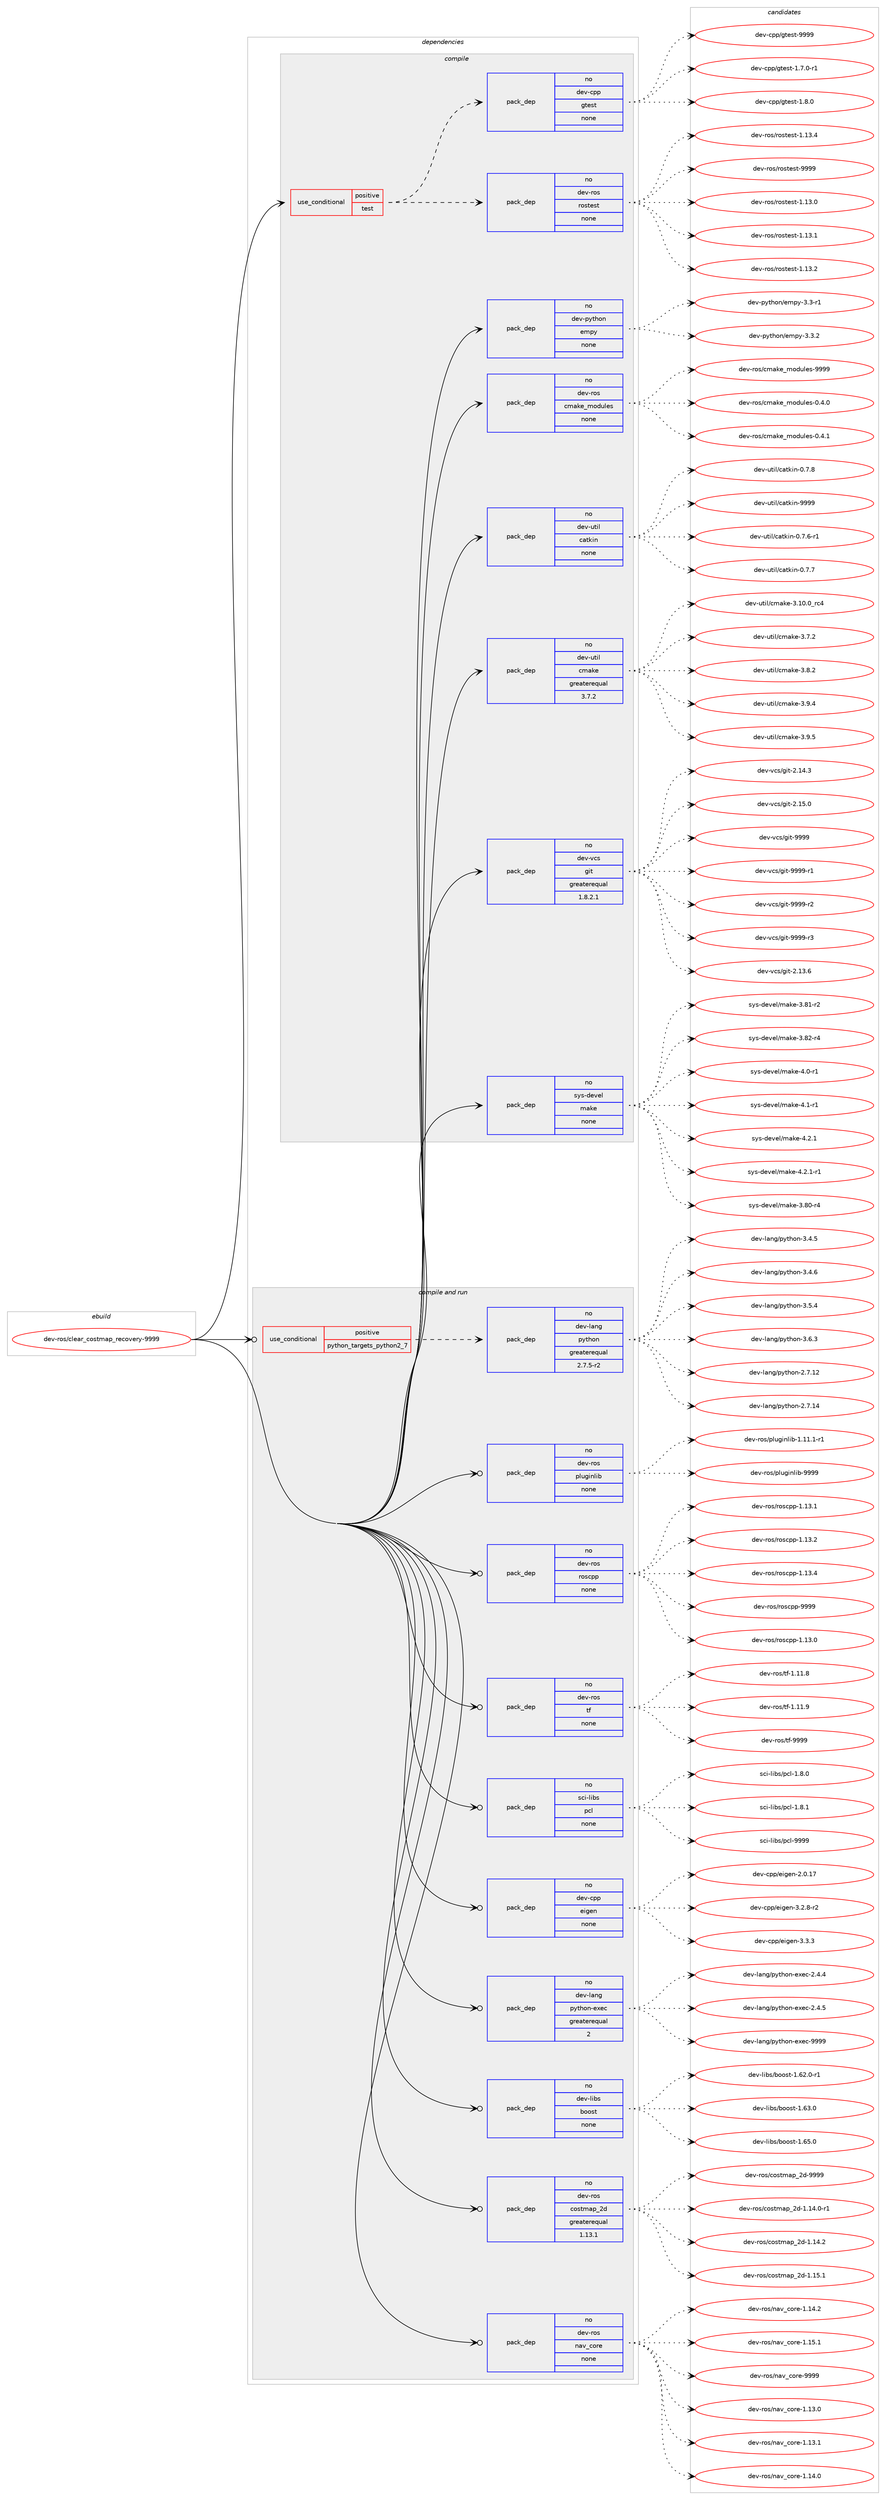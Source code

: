 digraph prolog {

# *************
# Graph options
# *************

newrank=true;
concentrate=true;
compound=true;
graph [rankdir=LR,fontname=Helvetica,fontsize=10,ranksep=1.5];#, ranksep=2.5, nodesep=0.2];
edge  [arrowhead=vee];
node  [fontname=Helvetica,fontsize=10];

# **********
# The ebuild
# **********

subgraph cluster_leftcol {
color=gray;
rank=same;
label=<<i>ebuild</i>>;
id [label="dev-ros/clear_costmap_recovery-9999", color=red, width=4, href="../dev-ros/clear_costmap_recovery-9999.svg"];
}

# ****************
# The dependencies
# ****************

subgraph cluster_midcol {
color=gray;
label=<<i>dependencies</i>>;
subgraph cluster_compile {
fillcolor="#eeeeee";
style=filled;
label=<<i>compile</i>>;
subgraph cond44928 {
dependency198737 [label=<<TABLE BORDER="0" CELLBORDER="1" CELLSPACING="0" CELLPADDING="4"><TR><TD ROWSPAN="3" CELLPADDING="10">use_conditional</TD></TR><TR><TD>positive</TD></TR><TR><TD>test</TD></TR></TABLE>>, shape=none, color=red];
subgraph pack149822 {
dependency198738 [label=<<TABLE BORDER="0" CELLBORDER="1" CELLSPACING="0" CELLPADDING="4" WIDTH="220"><TR><TD ROWSPAN="6" CELLPADDING="30">pack_dep</TD></TR><TR><TD WIDTH="110">no</TD></TR><TR><TD>dev-ros</TD></TR><TR><TD>rostest</TD></TR><TR><TD>none</TD></TR><TR><TD></TD></TR></TABLE>>, shape=none, color=blue];
}
dependency198737:e -> dependency198738:w [weight=20,style="dashed",arrowhead="vee"];
subgraph pack149823 {
dependency198739 [label=<<TABLE BORDER="0" CELLBORDER="1" CELLSPACING="0" CELLPADDING="4" WIDTH="220"><TR><TD ROWSPAN="6" CELLPADDING="30">pack_dep</TD></TR><TR><TD WIDTH="110">no</TD></TR><TR><TD>dev-cpp</TD></TR><TR><TD>gtest</TD></TR><TR><TD>none</TD></TR><TR><TD></TD></TR></TABLE>>, shape=none, color=blue];
}
dependency198737:e -> dependency198739:w [weight=20,style="dashed",arrowhead="vee"];
}
id:e -> dependency198737:w [weight=20,style="solid",arrowhead="vee"];
subgraph pack149824 {
dependency198740 [label=<<TABLE BORDER="0" CELLBORDER="1" CELLSPACING="0" CELLPADDING="4" WIDTH="220"><TR><TD ROWSPAN="6" CELLPADDING="30">pack_dep</TD></TR><TR><TD WIDTH="110">no</TD></TR><TR><TD>dev-python</TD></TR><TR><TD>empy</TD></TR><TR><TD>none</TD></TR><TR><TD></TD></TR></TABLE>>, shape=none, color=blue];
}
id:e -> dependency198740:w [weight=20,style="solid",arrowhead="vee"];
subgraph pack149825 {
dependency198741 [label=<<TABLE BORDER="0" CELLBORDER="1" CELLSPACING="0" CELLPADDING="4" WIDTH="220"><TR><TD ROWSPAN="6" CELLPADDING="30">pack_dep</TD></TR><TR><TD WIDTH="110">no</TD></TR><TR><TD>dev-ros</TD></TR><TR><TD>cmake_modules</TD></TR><TR><TD>none</TD></TR><TR><TD></TD></TR></TABLE>>, shape=none, color=blue];
}
id:e -> dependency198741:w [weight=20,style="solid",arrowhead="vee"];
subgraph pack149826 {
dependency198742 [label=<<TABLE BORDER="0" CELLBORDER="1" CELLSPACING="0" CELLPADDING="4" WIDTH="220"><TR><TD ROWSPAN="6" CELLPADDING="30">pack_dep</TD></TR><TR><TD WIDTH="110">no</TD></TR><TR><TD>dev-util</TD></TR><TR><TD>catkin</TD></TR><TR><TD>none</TD></TR><TR><TD></TD></TR></TABLE>>, shape=none, color=blue];
}
id:e -> dependency198742:w [weight=20,style="solid",arrowhead="vee"];
subgraph pack149827 {
dependency198743 [label=<<TABLE BORDER="0" CELLBORDER="1" CELLSPACING="0" CELLPADDING="4" WIDTH="220"><TR><TD ROWSPAN="6" CELLPADDING="30">pack_dep</TD></TR><TR><TD WIDTH="110">no</TD></TR><TR><TD>dev-util</TD></TR><TR><TD>cmake</TD></TR><TR><TD>greaterequal</TD></TR><TR><TD>3.7.2</TD></TR></TABLE>>, shape=none, color=blue];
}
id:e -> dependency198743:w [weight=20,style="solid",arrowhead="vee"];
subgraph pack149828 {
dependency198744 [label=<<TABLE BORDER="0" CELLBORDER="1" CELLSPACING="0" CELLPADDING="4" WIDTH="220"><TR><TD ROWSPAN="6" CELLPADDING="30">pack_dep</TD></TR><TR><TD WIDTH="110">no</TD></TR><TR><TD>dev-vcs</TD></TR><TR><TD>git</TD></TR><TR><TD>greaterequal</TD></TR><TR><TD>1.8.2.1</TD></TR></TABLE>>, shape=none, color=blue];
}
id:e -> dependency198744:w [weight=20,style="solid",arrowhead="vee"];
subgraph pack149829 {
dependency198745 [label=<<TABLE BORDER="0" CELLBORDER="1" CELLSPACING="0" CELLPADDING="4" WIDTH="220"><TR><TD ROWSPAN="6" CELLPADDING="30">pack_dep</TD></TR><TR><TD WIDTH="110">no</TD></TR><TR><TD>sys-devel</TD></TR><TR><TD>make</TD></TR><TR><TD>none</TD></TR><TR><TD></TD></TR></TABLE>>, shape=none, color=blue];
}
id:e -> dependency198745:w [weight=20,style="solid",arrowhead="vee"];
}
subgraph cluster_compileandrun {
fillcolor="#eeeeee";
style=filled;
label=<<i>compile and run</i>>;
subgraph cond44929 {
dependency198746 [label=<<TABLE BORDER="0" CELLBORDER="1" CELLSPACING="0" CELLPADDING="4"><TR><TD ROWSPAN="3" CELLPADDING="10">use_conditional</TD></TR><TR><TD>positive</TD></TR><TR><TD>python_targets_python2_7</TD></TR></TABLE>>, shape=none, color=red];
subgraph pack149830 {
dependency198747 [label=<<TABLE BORDER="0" CELLBORDER="1" CELLSPACING="0" CELLPADDING="4" WIDTH="220"><TR><TD ROWSPAN="6" CELLPADDING="30">pack_dep</TD></TR><TR><TD WIDTH="110">no</TD></TR><TR><TD>dev-lang</TD></TR><TR><TD>python</TD></TR><TR><TD>greaterequal</TD></TR><TR><TD>2.7.5-r2</TD></TR></TABLE>>, shape=none, color=blue];
}
dependency198746:e -> dependency198747:w [weight=20,style="dashed",arrowhead="vee"];
}
id:e -> dependency198746:w [weight=20,style="solid",arrowhead="odotvee"];
subgraph pack149831 {
dependency198748 [label=<<TABLE BORDER="0" CELLBORDER="1" CELLSPACING="0" CELLPADDING="4" WIDTH="220"><TR><TD ROWSPAN="6" CELLPADDING="30">pack_dep</TD></TR><TR><TD WIDTH="110">no</TD></TR><TR><TD>dev-cpp</TD></TR><TR><TD>eigen</TD></TR><TR><TD>none</TD></TR><TR><TD></TD></TR></TABLE>>, shape=none, color=blue];
}
id:e -> dependency198748:w [weight=20,style="solid",arrowhead="odotvee"];
subgraph pack149832 {
dependency198749 [label=<<TABLE BORDER="0" CELLBORDER="1" CELLSPACING="0" CELLPADDING="4" WIDTH="220"><TR><TD ROWSPAN="6" CELLPADDING="30">pack_dep</TD></TR><TR><TD WIDTH="110">no</TD></TR><TR><TD>dev-lang</TD></TR><TR><TD>python-exec</TD></TR><TR><TD>greaterequal</TD></TR><TR><TD>2</TD></TR></TABLE>>, shape=none, color=blue];
}
id:e -> dependency198749:w [weight=20,style="solid",arrowhead="odotvee"];
subgraph pack149833 {
dependency198750 [label=<<TABLE BORDER="0" CELLBORDER="1" CELLSPACING="0" CELLPADDING="4" WIDTH="220"><TR><TD ROWSPAN="6" CELLPADDING="30">pack_dep</TD></TR><TR><TD WIDTH="110">no</TD></TR><TR><TD>dev-libs</TD></TR><TR><TD>boost</TD></TR><TR><TD>none</TD></TR><TR><TD></TD></TR></TABLE>>, shape=none, color=blue];
}
id:e -> dependency198750:w [weight=20,style="solid",arrowhead="odotvee"];
subgraph pack149834 {
dependency198751 [label=<<TABLE BORDER="0" CELLBORDER="1" CELLSPACING="0" CELLPADDING="4" WIDTH="220"><TR><TD ROWSPAN="6" CELLPADDING="30">pack_dep</TD></TR><TR><TD WIDTH="110">no</TD></TR><TR><TD>dev-ros</TD></TR><TR><TD>costmap_2d</TD></TR><TR><TD>greaterequal</TD></TR><TR><TD>1.13.1</TD></TR></TABLE>>, shape=none, color=blue];
}
id:e -> dependency198751:w [weight=20,style="solid",arrowhead="odotvee"];
subgraph pack149835 {
dependency198752 [label=<<TABLE BORDER="0" CELLBORDER="1" CELLSPACING="0" CELLPADDING="4" WIDTH="220"><TR><TD ROWSPAN="6" CELLPADDING="30">pack_dep</TD></TR><TR><TD WIDTH="110">no</TD></TR><TR><TD>dev-ros</TD></TR><TR><TD>nav_core</TD></TR><TR><TD>none</TD></TR><TR><TD></TD></TR></TABLE>>, shape=none, color=blue];
}
id:e -> dependency198752:w [weight=20,style="solid",arrowhead="odotvee"];
subgraph pack149836 {
dependency198753 [label=<<TABLE BORDER="0" CELLBORDER="1" CELLSPACING="0" CELLPADDING="4" WIDTH="220"><TR><TD ROWSPAN="6" CELLPADDING="30">pack_dep</TD></TR><TR><TD WIDTH="110">no</TD></TR><TR><TD>dev-ros</TD></TR><TR><TD>pluginlib</TD></TR><TR><TD>none</TD></TR><TR><TD></TD></TR></TABLE>>, shape=none, color=blue];
}
id:e -> dependency198753:w [weight=20,style="solid",arrowhead="odotvee"];
subgraph pack149837 {
dependency198754 [label=<<TABLE BORDER="0" CELLBORDER="1" CELLSPACING="0" CELLPADDING="4" WIDTH="220"><TR><TD ROWSPAN="6" CELLPADDING="30">pack_dep</TD></TR><TR><TD WIDTH="110">no</TD></TR><TR><TD>dev-ros</TD></TR><TR><TD>roscpp</TD></TR><TR><TD>none</TD></TR><TR><TD></TD></TR></TABLE>>, shape=none, color=blue];
}
id:e -> dependency198754:w [weight=20,style="solid",arrowhead="odotvee"];
subgraph pack149838 {
dependency198755 [label=<<TABLE BORDER="0" CELLBORDER="1" CELLSPACING="0" CELLPADDING="4" WIDTH="220"><TR><TD ROWSPAN="6" CELLPADDING="30">pack_dep</TD></TR><TR><TD WIDTH="110">no</TD></TR><TR><TD>dev-ros</TD></TR><TR><TD>tf</TD></TR><TR><TD>none</TD></TR><TR><TD></TD></TR></TABLE>>, shape=none, color=blue];
}
id:e -> dependency198755:w [weight=20,style="solid",arrowhead="odotvee"];
subgraph pack149839 {
dependency198756 [label=<<TABLE BORDER="0" CELLBORDER="1" CELLSPACING="0" CELLPADDING="4" WIDTH="220"><TR><TD ROWSPAN="6" CELLPADDING="30">pack_dep</TD></TR><TR><TD WIDTH="110">no</TD></TR><TR><TD>sci-libs</TD></TR><TR><TD>pcl</TD></TR><TR><TD>none</TD></TR><TR><TD></TD></TR></TABLE>>, shape=none, color=blue];
}
id:e -> dependency198756:w [weight=20,style="solid",arrowhead="odotvee"];
}
subgraph cluster_run {
fillcolor="#eeeeee";
style=filled;
label=<<i>run</i>>;
}
}

# **************
# The candidates
# **************

subgraph cluster_choices {
rank=same;
color=gray;
label=<<i>candidates</i>>;

subgraph choice149822 {
color=black;
nodesep=1;
choice100101118451141111154711411111511610111511645494649514648 [label="dev-ros/rostest-1.13.0", color=red, width=4,href="../dev-ros/rostest-1.13.0.svg"];
choice100101118451141111154711411111511610111511645494649514649 [label="dev-ros/rostest-1.13.1", color=red, width=4,href="../dev-ros/rostest-1.13.1.svg"];
choice100101118451141111154711411111511610111511645494649514650 [label="dev-ros/rostest-1.13.2", color=red, width=4,href="../dev-ros/rostest-1.13.2.svg"];
choice100101118451141111154711411111511610111511645494649514652 [label="dev-ros/rostest-1.13.4", color=red, width=4,href="../dev-ros/rostest-1.13.4.svg"];
choice10010111845114111115471141111151161011151164557575757 [label="dev-ros/rostest-9999", color=red, width=4,href="../dev-ros/rostest-9999.svg"];
dependency198738:e -> choice100101118451141111154711411111511610111511645494649514648:w [style=dotted,weight="100"];
dependency198738:e -> choice100101118451141111154711411111511610111511645494649514649:w [style=dotted,weight="100"];
dependency198738:e -> choice100101118451141111154711411111511610111511645494649514650:w [style=dotted,weight="100"];
dependency198738:e -> choice100101118451141111154711411111511610111511645494649514652:w [style=dotted,weight="100"];
dependency198738:e -> choice10010111845114111115471141111151161011151164557575757:w [style=dotted,weight="100"];
}
subgraph choice149823 {
color=black;
nodesep=1;
choice1001011184599112112471031161011151164549465546484511449 [label="dev-cpp/gtest-1.7.0-r1", color=red, width=4,href="../dev-cpp/gtest-1.7.0-r1.svg"];
choice100101118459911211247103116101115116454946564648 [label="dev-cpp/gtest-1.8.0", color=red, width=4,href="../dev-cpp/gtest-1.8.0.svg"];
choice1001011184599112112471031161011151164557575757 [label="dev-cpp/gtest-9999", color=red, width=4,href="../dev-cpp/gtest-9999.svg"];
dependency198739:e -> choice1001011184599112112471031161011151164549465546484511449:w [style=dotted,weight="100"];
dependency198739:e -> choice100101118459911211247103116101115116454946564648:w [style=dotted,weight="100"];
dependency198739:e -> choice1001011184599112112471031161011151164557575757:w [style=dotted,weight="100"];
}
subgraph choice149824 {
color=black;
nodesep=1;
choice1001011184511212111610411111047101109112121455146514511449 [label="dev-python/empy-3.3-r1", color=red, width=4,href="../dev-python/empy-3.3-r1.svg"];
choice1001011184511212111610411111047101109112121455146514650 [label="dev-python/empy-3.3.2", color=red, width=4,href="../dev-python/empy-3.3.2.svg"];
dependency198740:e -> choice1001011184511212111610411111047101109112121455146514511449:w [style=dotted,weight="100"];
dependency198740:e -> choice1001011184511212111610411111047101109112121455146514650:w [style=dotted,weight="100"];
}
subgraph choice149825 {
color=black;
nodesep=1;
choice1001011184511411111547991099710710195109111100117108101115454846524648 [label="dev-ros/cmake_modules-0.4.0", color=red, width=4,href="../dev-ros/cmake_modules-0.4.0.svg"];
choice1001011184511411111547991099710710195109111100117108101115454846524649 [label="dev-ros/cmake_modules-0.4.1", color=red, width=4,href="../dev-ros/cmake_modules-0.4.1.svg"];
choice10010111845114111115479910997107101951091111001171081011154557575757 [label="dev-ros/cmake_modules-9999", color=red, width=4,href="../dev-ros/cmake_modules-9999.svg"];
dependency198741:e -> choice1001011184511411111547991099710710195109111100117108101115454846524648:w [style=dotted,weight="100"];
dependency198741:e -> choice1001011184511411111547991099710710195109111100117108101115454846524649:w [style=dotted,weight="100"];
dependency198741:e -> choice10010111845114111115479910997107101951091111001171081011154557575757:w [style=dotted,weight="100"];
}
subgraph choice149826 {
color=black;
nodesep=1;
choice100101118451171161051084799971161071051104548465546544511449 [label="dev-util/catkin-0.7.6-r1", color=red, width=4,href="../dev-util/catkin-0.7.6-r1.svg"];
choice10010111845117116105108479997116107105110454846554655 [label="dev-util/catkin-0.7.7", color=red, width=4,href="../dev-util/catkin-0.7.7.svg"];
choice10010111845117116105108479997116107105110454846554656 [label="dev-util/catkin-0.7.8", color=red, width=4,href="../dev-util/catkin-0.7.8.svg"];
choice100101118451171161051084799971161071051104557575757 [label="dev-util/catkin-9999", color=red, width=4,href="../dev-util/catkin-9999.svg"];
dependency198742:e -> choice100101118451171161051084799971161071051104548465546544511449:w [style=dotted,weight="100"];
dependency198742:e -> choice10010111845117116105108479997116107105110454846554655:w [style=dotted,weight="100"];
dependency198742:e -> choice10010111845117116105108479997116107105110454846554656:w [style=dotted,weight="100"];
dependency198742:e -> choice100101118451171161051084799971161071051104557575757:w [style=dotted,weight="100"];
}
subgraph choice149827 {
color=black;
nodesep=1;
choice1001011184511711610510847991099710710145514649484648951149952 [label="dev-util/cmake-3.10.0_rc4", color=red, width=4,href="../dev-util/cmake-3.10.0_rc4.svg"];
choice10010111845117116105108479910997107101455146554650 [label="dev-util/cmake-3.7.2", color=red, width=4,href="../dev-util/cmake-3.7.2.svg"];
choice10010111845117116105108479910997107101455146564650 [label="dev-util/cmake-3.8.2", color=red, width=4,href="../dev-util/cmake-3.8.2.svg"];
choice10010111845117116105108479910997107101455146574652 [label="dev-util/cmake-3.9.4", color=red, width=4,href="../dev-util/cmake-3.9.4.svg"];
choice10010111845117116105108479910997107101455146574653 [label="dev-util/cmake-3.9.5", color=red, width=4,href="../dev-util/cmake-3.9.5.svg"];
dependency198743:e -> choice1001011184511711610510847991099710710145514649484648951149952:w [style=dotted,weight="100"];
dependency198743:e -> choice10010111845117116105108479910997107101455146554650:w [style=dotted,weight="100"];
dependency198743:e -> choice10010111845117116105108479910997107101455146564650:w [style=dotted,weight="100"];
dependency198743:e -> choice10010111845117116105108479910997107101455146574652:w [style=dotted,weight="100"];
dependency198743:e -> choice10010111845117116105108479910997107101455146574653:w [style=dotted,weight="100"];
}
subgraph choice149828 {
color=black;
nodesep=1;
choice10010111845118991154710310511645504649514654 [label="dev-vcs/git-2.13.6", color=red, width=4,href="../dev-vcs/git-2.13.6.svg"];
choice10010111845118991154710310511645504649524651 [label="dev-vcs/git-2.14.3", color=red, width=4,href="../dev-vcs/git-2.14.3.svg"];
choice10010111845118991154710310511645504649534648 [label="dev-vcs/git-2.15.0", color=red, width=4,href="../dev-vcs/git-2.15.0.svg"];
choice1001011184511899115471031051164557575757 [label="dev-vcs/git-9999", color=red, width=4,href="../dev-vcs/git-9999.svg"];
choice10010111845118991154710310511645575757574511449 [label="dev-vcs/git-9999-r1", color=red, width=4,href="../dev-vcs/git-9999-r1.svg"];
choice10010111845118991154710310511645575757574511450 [label="dev-vcs/git-9999-r2", color=red, width=4,href="../dev-vcs/git-9999-r2.svg"];
choice10010111845118991154710310511645575757574511451 [label="dev-vcs/git-9999-r3", color=red, width=4,href="../dev-vcs/git-9999-r3.svg"];
dependency198744:e -> choice10010111845118991154710310511645504649514654:w [style=dotted,weight="100"];
dependency198744:e -> choice10010111845118991154710310511645504649524651:w [style=dotted,weight="100"];
dependency198744:e -> choice10010111845118991154710310511645504649534648:w [style=dotted,weight="100"];
dependency198744:e -> choice1001011184511899115471031051164557575757:w [style=dotted,weight="100"];
dependency198744:e -> choice10010111845118991154710310511645575757574511449:w [style=dotted,weight="100"];
dependency198744:e -> choice10010111845118991154710310511645575757574511450:w [style=dotted,weight="100"];
dependency198744:e -> choice10010111845118991154710310511645575757574511451:w [style=dotted,weight="100"];
}
subgraph choice149829 {
color=black;
nodesep=1;
choice11512111545100101118101108471099710710145514656484511452 [label="sys-devel/make-3.80-r4", color=red, width=4,href="../sys-devel/make-3.80-r4.svg"];
choice11512111545100101118101108471099710710145514656494511450 [label="sys-devel/make-3.81-r2", color=red, width=4,href="../sys-devel/make-3.81-r2.svg"];
choice11512111545100101118101108471099710710145514656504511452 [label="sys-devel/make-3.82-r4", color=red, width=4,href="../sys-devel/make-3.82-r4.svg"];
choice115121115451001011181011084710997107101455246484511449 [label="sys-devel/make-4.0-r1", color=red, width=4,href="../sys-devel/make-4.0-r1.svg"];
choice115121115451001011181011084710997107101455246494511449 [label="sys-devel/make-4.1-r1", color=red, width=4,href="../sys-devel/make-4.1-r1.svg"];
choice115121115451001011181011084710997107101455246504649 [label="sys-devel/make-4.2.1", color=red, width=4,href="../sys-devel/make-4.2.1.svg"];
choice1151211154510010111810110847109971071014552465046494511449 [label="sys-devel/make-4.2.1-r1", color=red, width=4,href="../sys-devel/make-4.2.1-r1.svg"];
dependency198745:e -> choice11512111545100101118101108471099710710145514656484511452:w [style=dotted,weight="100"];
dependency198745:e -> choice11512111545100101118101108471099710710145514656494511450:w [style=dotted,weight="100"];
dependency198745:e -> choice11512111545100101118101108471099710710145514656504511452:w [style=dotted,weight="100"];
dependency198745:e -> choice115121115451001011181011084710997107101455246484511449:w [style=dotted,weight="100"];
dependency198745:e -> choice115121115451001011181011084710997107101455246494511449:w [style=dotted,weight="100"];
dependency198745:e -> choice115121115451001011181011084710997107101455246504649:w [style=dotted,weight="100"];
dependency198745:e -> choice1151211154510010111810110847109971071014552465046494511449:w [style=dotted,weight="100"];
}
subgraph choice149830 {
color=black;
nodesep=1;
choice10010111845108971101034711212111610411111045504655464950 [label="dev-lang/python-2.7.12", color=red, width=4,href="../dev-lang/python-2.7.12.svg"];
choice10010111845108971101034711212111610411111045504655464952 [label="dev-lang/python-2.7.14", color=red, width=4,href="../dev-lang/python-2.7.14.svg"];
choice100101118451089711010347112121116104111110455146524653 [label="dev-lang/python-3.4.5", color=red, width=4,href="../dev-lang/python-3.4.5.svg"];
choice100101118451089711010347112121116104111110455146524654 [label="dev-lang/python-3.4.6", color=red, width=4,href="../dev-lang/python-3.4.6.svg"];
choice100101118451089711010347112121116104111110455146534652 [label="dev-lang/python-3.5.4", color=red, width=4,href="../dev-lang/python-3.5.4.svg"];
choice100101118451089711010347112121116104111110455146544651 [label="dev-lang/python-3.6.3", color=red, width=4,href="../dev-lang/python-3.6.3.svg"];
dependency198747:e -> choice10010111845108971101034711212111610411111045504655464950:w [style=dotted,weight="100"];
dependency198747:e -> choice10010111845108971101034711212111610411111045504655464952:w [style=dotted,weight="100"];
dependency198747:e -> choice100101118451089711010347112121116104111110455146524653:w [style=dotted,weight="100"];
dependency198747:e -> choice100101118451089711010347112121116104111110455146524654:w [style=dotted,weight="100"];
dependency198747:e -> choice100101118451089711010347112121116104111110455146534652:w [style=dotted,weight="100"];
dependency198747:e -> choice100101118451089711010347112121116104111110455146544651:w [style=dotted,weight="100"];
}
subgraph choice149831 {
color=black;
nodesep=1;
choice10010111845991121124710110510310111045504648464955 [label="dev-cpp/eigen-2.0.17", color=red, width=4,href="../dev-cpp/eigen-2.0.17.svg"];
choice1001011184599112112471011051031011104551465046564511450 [label="dev-cpp/eigen-3.2.8-r2", color=red, width=4,href="../dev-cpp/eigen-3.2.8-r2.svg"];
choice100101118459911211247101105103101110455146514651 [label="dev-cpp/eigen-3.3.3", color=red, width=4,href="../dev-cpp/eigen-3.3.3.svg"];
dependency198748:e -> choice10010111845991121124710110510310111045504648464955:w [style=dotted,weight="100"];
dependency198748:e -> choice1001011184599112112471011051031011104551465046564511450:w [style=dotted,weight="100"];
dependency198748:e -> choice100101118459911211247101105103101110455146514651:w [style=dotted,weight="100"];
}
subgraph choice149832 {
color=black;
nodesep=1;
choice1001011184510897110103471121211161041111104510112010199455046524652 [label="dev-lang/python-exec-2.4.4", color=red, width=4,href="../dev-lang/python-exec-2.4.4.svg"];
choice1001011184510897110103471121211161041111104510112010199455046524653 [label="dev-lang/python-exec-2.4.5", color=red, width=4,href="../dev-lang/python-exec-2.4.5.svg"];
choice10010111845108971101034711212111610411111045101120101994557575757 [label="dev-lang/python-exec-9999", color=red, width=4,href="../dev-lang/python-exec-9999.svg"];
dependency198749:e -> choice1001011184510897110103471121211161041111104510112010199455046524652:w [style=dotted,weight="100"];
dependency198749:e -> choice1001011184510897110103471121211161041111104510112010199455046524653:w [style=dotted,weight="100"];
dependency198749:e -> choice10010111845108971101034711212111610411111045101120101994557575757:w [style=dotted,weight="100"];
}
subgraph choice149833 {
color=black;
nodesep=1;
choice10010111845108105981154798111111115116454946545046484511449 [label="dev-libs/boost-1.62.0-r1", color=red, width=4,href="../dev-libs/boost-1.62.0-r1.svg"];
choice1001011184510810598115479811111111511645494654514648 [label="dev-libs/boost-1.63.0", color=red, width=4,href="../dev-libs/boost-1.63.0.svg"];
choice1001011184510810598115479811111111511645494654534648 [label="dev-libs/boost-1.65.0", color=red, width=4,href="../dev-libs/boost-1.65.0.svg"];
dependency198750:e -> choice10010111845108105981154798111111115116454946545046484511449:w [style=dotted,weight="100"];
dependency198750:e -> choice1001011184510810598115479811111111511645494654514648:w [style=dotted,weight="100"];
dependency198750:e -> choice1001011184510810598115479811111111511645494654534648:w [style=dotted,weight="100"];
}
subgraph choice149834 {
color=black;
nodesep=1;
choice100101118451141111154799111115116109971129550100454946495246484511449 [label="dev-ros/costmap_2d-1.14.0-r1", color=red, width=4,href="../dev-ros/costmap_2d-1.14.0-r1.svg"];
choice10010111845114111115479911111511610997112955010045494649524650 [label="dev-ros/costmap_2d-1.14.2", color=red, width=4,href="../dev-ros/costmap_2d-1.14.2.svg"];
choice10010111845114111115479911111511610997112955010045494649534649 [label="dev-ros/costmap_2d-1.15.1", color=red, width=4,href="../dev-ros/costmap_2d-1.15.1.svg"];
choice1001011184511411111547991111151161099711295501004557575757 [label="dev-ros/costmap_2d-9999", color=red, width=4,href="../dev-ros/costmap_2d-9999.svg"];
dependency198751:e -> choice100101118451141111154799111115116109971129550100454946495246484511449:w [style=dotted,weight="100"];
dependency198751:e -> choice10010111845114111115479911111511610997112955010045494649524650:w [style=dotted,weight="100"];
dependency198751:e -> choice10010111845114111115479911111511610997112955010045494649534649:w [style=dotted,weight="100"];
dependency198751:e -> choice1001011184511411111547991111151161099711295501004557575757:w [style=dotted,weight="100"];
}
subgraph choice149835 {
color=black;
nodesep=1;
choice100101118451141111154711097118959911111410145494649514648 [label="dev-ros/nav_core-1.13.0", color=red, width=4,href="../dev-ros/nav_core-1.13.0.svg"];
choice100101118451141111154711097118959911111410145494649514649 [label="dev-ros/nav_core-1.13.1", color=red, width=4,href="../dev-ros/nav_core-1.13.1.svg"];
choice100101118451141111154711097118959911111410145494649524648 [label="dev-ros/nav_core-1.14.0", color=red, width=4,href="../dev-ros/nav_core-1.14.0.svg"];
choice100101118451141111154711097118959911111410145494649524650 [label="dev-ros/nav_core-1.14.2", color=red, width=4,href="../dev-ros/nav_core-1.14.2.svg"];
choice100101118451141111154711097118959911111410145494649534649 [label="dev-ros/nav_core-1.15.1", color=red, width=4,href="../dev-ros/nav_core-1.15.1.svg"];
choice10010111845114111115471109711895991111141014557575757 [label="dev-ros/nav_core-9999", color=red, width=4,href="../dev-ros/nav_core-9999.svg"];
dependency198752:e -> choice100101118451141111154711097118959911111410145494649514648:w [style=dotted,weight="100"];
dependency198752:e -> choice100101118451141111154711097118959911111410145494649514649:w [style=dotted,weight="100"];
dependency198752:e -> choice100101118451141111154711097118959911111410145494649524648:w [style=dotted,weight="100"];
dependency198752:e -> choice100101118451141111154711097118959911111410145494649524650:w [style=dotted,weight="100"];
dependency198752:e -> choice100101118451141111154711097118959911111410145494649534649:w [style=dotted,weight="100"];
dependency198752:e -> choice10010111845114111115471109711895991111141014557575757:w [style=dotted,weight="100"];
}
subgraph choice149836 {
color=black;
nodesep=1;
choice100101118451141111154711210811710310511010810598454946494946494511449 [label="dev-ros/pluginlib-1.11.1-r1", color=red, width=4,href="../dev-ros/pluginlib-1.11.1-r1.svg"];
choice1001011184511411111547112108117103105110108105984557575757 [label="dev-ros/pluginlib-9999", color=red, width=4,href="../dev-ros/pluginlib-9999.svg"];
dependency198753:e -> choice100101118451141111154711210811710310511010810598454946494946494511449:w [style=dotted,weight="100"];
dependency198753:e -> choice1001011184511411111547112108117103105110108105984557575757:w [style=dotted,weight="100"];
}
subgraph choice149837 {
color=black;
nodesep=1;
choice10010111845114111115471141111159911211245494649514648 [label="dev-ros/roscpp-1.13.0", color=red, width=4,href="../dev-ros/roscpp-1.13.0.svg"];
choice10010111845114111115471141111159911211245494649514649 [label="dev-ros/roscpp-1.13.1", color=red, width=4,href="../dev-ros/roscpp-1.13.1.svg"];
choice10010111845114111115471141111159911211245494649514650 [label="dev-ros/roscpp-1.13.2", color=red, width=4,href="../dev-ros/roscpp-1.13.2.svg"];
choice10010111845114111115471141111159911211245494649514652 [label="dev-ros/roscpp-1.13.4", color=red, width=4,href="../dev-ros/roscpp-1.13.4.svg"];
choice1001011184511411111547114111115991121124557575757 [label="dev-ros/roscpp-9999", color=red, width=4,href="../dev-ros/roscpp-9999.svg"];
dependency198754:e -> choice10010111845114111115471141111159911211245494649514648:w [style=dotted,weight="100"];
dependency198754:e -> choice10010111845114111115471141111159911211245494649514649:w [style=dotted,weight="100"];
dependency198754:e -> choice10010111845114111115471141111159911211245494649514650:w [style=dotted,weight="100"];
dependency198754:e -> choice10010111845114111115471141111159911211245494649514652:w [style=dotted,weight="100"];
dependency198754:e -> choice1001011184511411111547114111115991121124557575757:w [style=dotted,weight="100"];
}
subgraph choice149838 {
color=black;
nodesep=1;
choice100101118451141111154711610245494649494656 [label="dev-ros/tf-1.11.8", color=red, width=4,href="../dev-ros/tf-1.11.8.svg"];
choice100101118451141111154711610245494649494657 [label="dev-ros/tf-1.11.9", color=red, width=4,href="../dev-ros/tf-1.11.9.svg"];
choice10010111845114111115471161024557575757 [label="dev-ros/tf-9999", color=red, width=4,href="../dev-ros/tf-9999.svg"];
dependency198755:e -> choice100101118451141111154711610245494649494656:w [style=dotted,weight="100"];
dependency198755:e -> choice100101118451141111154711610245494649494657:w [style=dotted,weight="100"];
dependency198755:e -> choice10010111845114111115471161024557575757:w [style=dotted,weight="100"];
}
subgraph choice149839 {
color=black;
nodesep=1;
choice1159910545108105981154711299108454946564648 [label="sci-libs/pcl-1.8.0", color=red, width=4,href="../sci-libs/pcl-1.8.0.svg"];
choice1159910545108105981154711299108454946564649 [label="sci-libs/pcl-1.8.1", color=red, width=4,href="../sci-libs/pcl-1.8.1.svg"];
choice11599105451081059811547112991084557575757 [label="sci-libs/pcl-9999", color=red, width=4,href="../sci-libs/pcl-9999.svg"];
dependency198756:e -> choice1159910545108105981154711299108454946564648:w [style=dotted,weight="100"];
dependency198756:e -> choice1159910545108105981154711299108454946564649:w [style=dotted,weight="100"];
dependency198756:e -> choice11599105451081059811547112991084557575757:w [style=dotted,weight="100"];
}
}

}
